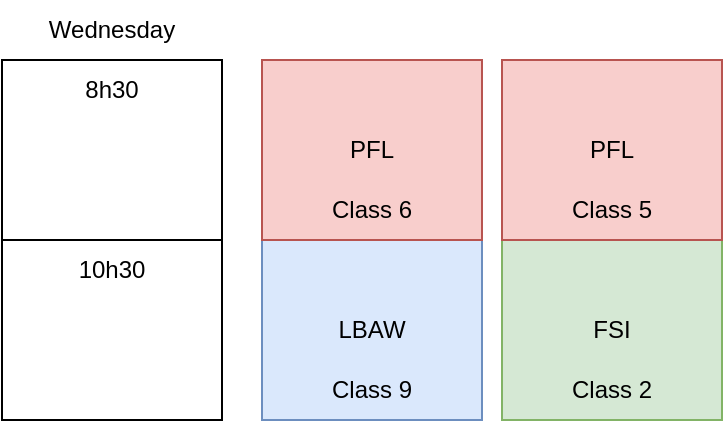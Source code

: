 <mxfile version="19.0.1" type="device"><diagram id="oBPGl3Pdi9iOgVvl5DcD" name="Page-1"><mxGraphModel dx="774" dy="425" grid="1" gridSize="10" guides="1" tooltips="1" connect="1" arrows="1" fold="1" page="1" pageScale="1" pageWidth="850" pageHeight="1100" math="0" shadow="0"><root><mxCell id="0"/><mxCell id="1" parent="0"/><mxCell id="M8FVETWBW2dxmiE0GDdF-1" value="" style="rounded=0;whiteSpace=wrap;html=1;" vertex="1" parent="1"><mxGeometry x="170" y="180" width="110" height="180" as="geometry"/></mxCell><mxCell id="M8FVETWBW2dxmiE0GDdF-2" value="8h30" style="text;html=1;strokeColor=none;fillColor=none;align=center;verticalAlign=middle;whiteSpace=wrap;rounded=0;" vertex="1" parent="1"><mxGeometry x="195" y="180" width="60" height="30" as="geometry"/></mxCell><mxCell id="M8FVETWBW2dxmiE0GDdF-3" value="10h30" style="text;html=1;strokeColor=none;fillColor=none;align=center;verticalAlign=middle;whiteSpace=wrap;rounded=0;" vertex="1" parent="1"><mxGeometry x="195" y="270" width="60" height="30" as="geometry"/></mxCell><mxCell id="M8FVETWBW2dxmiE0GDdF-4" value="" style="endArrow=none;html=1;rounded=0;exitX=0;exitY=0.5;exitDx=0;exitDy=0;entryX=1;entryY=0.5;entryDx=0;entryDy=0;" edge="1" parent="1" source="M8FVETWBW2dxmiE0GDdF-1" target="M8FVETWBW2dxmiE0GDdF-1"><mxGeometry width="50" height="50" relative="1" as="geometry"><mxPoint x="400" y="410" as="sourcePoint"/><mxPoint x="450" y="360" as="targetPoint"/></mxGeometry></mxCell><mxCell id="M8FVETWBW2dxmiE0GDdF-14" value="LBAW" style="rounded=0;whiteSpace=wrap;html=1;fillColor=#dae8fc;strokeColor=#6c8ebf;" vertex="1" parent="1"><mxGeometry x="300" y="270" width="110" height="90" as="geometry"/></mxCell><mxCell id="M8FVETWBW2dxmiE0GDdF-15" value="PFL" style="rounded=0;whiteSpace=wrap;html=1;fillColor=#f8cecc;strokeColor=#b85450;" vertex="1" parent="1"><mxGeometry x="300" y="180" width="110" height="90" as="geometry"/></mxCell><mxCell id="M8FVETWBW2dxmiE0GDdF-16" value="FSI" style="rounded=0;whiteSpace=wrap;html=1;fillColor=#d5e8d4;strokeColor=#82b366;" vertex="1" parent="1"><mxGeometry x="420" y="270" width="110" height="90" as="geometry"/></mxCell><mxCell id="M8FVETWBW2dxmiE0GDdF-17" value="PFL" style="rounded=0;whiteSpace=wrap;html=1;fillColor=#f8cecc;strokeColor=#b85450;" vertex="1" parent="1"><mxGeometry x="420" y="180" width="110" height="90" as="geometry"/></mxCell><mxCell id="M8FVETWBW2dxmiE0GDdF-18" value="Wednesday" style="text;html=1;strokeColor=none;fillColor=none;align=center;verticalAlign=middle;whiteSpace=wrap;rounded=0;" vertex="1" parent="1"><mxGeometry x="195" y="150" width="60" height="30" as="geometry"/></mxCell><mxCell id="M8FVETWBW2dxmiE0GDdF-19" value="Class 9" style="text;html=1;strokeColor=none;fillColor=none;align=center;verticalAlign=middle;whiteSpace=wrap;rounded=0;" vertex="1" parent="1"><mxGeometry x="325" y="330" width="60" height="30" as="geometry"/></mxCell><mxCell id="M8FVETWBW2dxmiE0GDdF-20" value="Class 6" style="text;html=1;strokeColor=none;fillColor=none;align=center;verticalAlign=middle;whiteSpace=wrap;rounded=0;" vertex="1" parent="1"><mxGeometry x="325" y="240" width="60" height="30" as="geometry"/></mxCell><mxCell id="M8FVETWBW2dxmiE0GDdF-21" value="Class 5" style="text;html=1;strokeColor=none;fillColor=none;align=center;verticalAlign=middle;whiteSpace=wrap;rounded=0;" vertex="1" parent="1"><mxGeometry x="445" y="240" width="60" height="30" as="geometry"/></mxCell><mxCell id="M8FVETWBW2dxmiE0GDdF-22" value="Class 2" style="text;html=1;strokeColor=none;fillColor=none;align=center;verticalAlign=middle;whiteSpace=wrap;rounded=0;" vertex="1" parent="1"><mxGeometry x="445" y="330" width="60" height="30" as="geometry"/></mxCell></root></mxGraphModel></diagram></mxfile>
